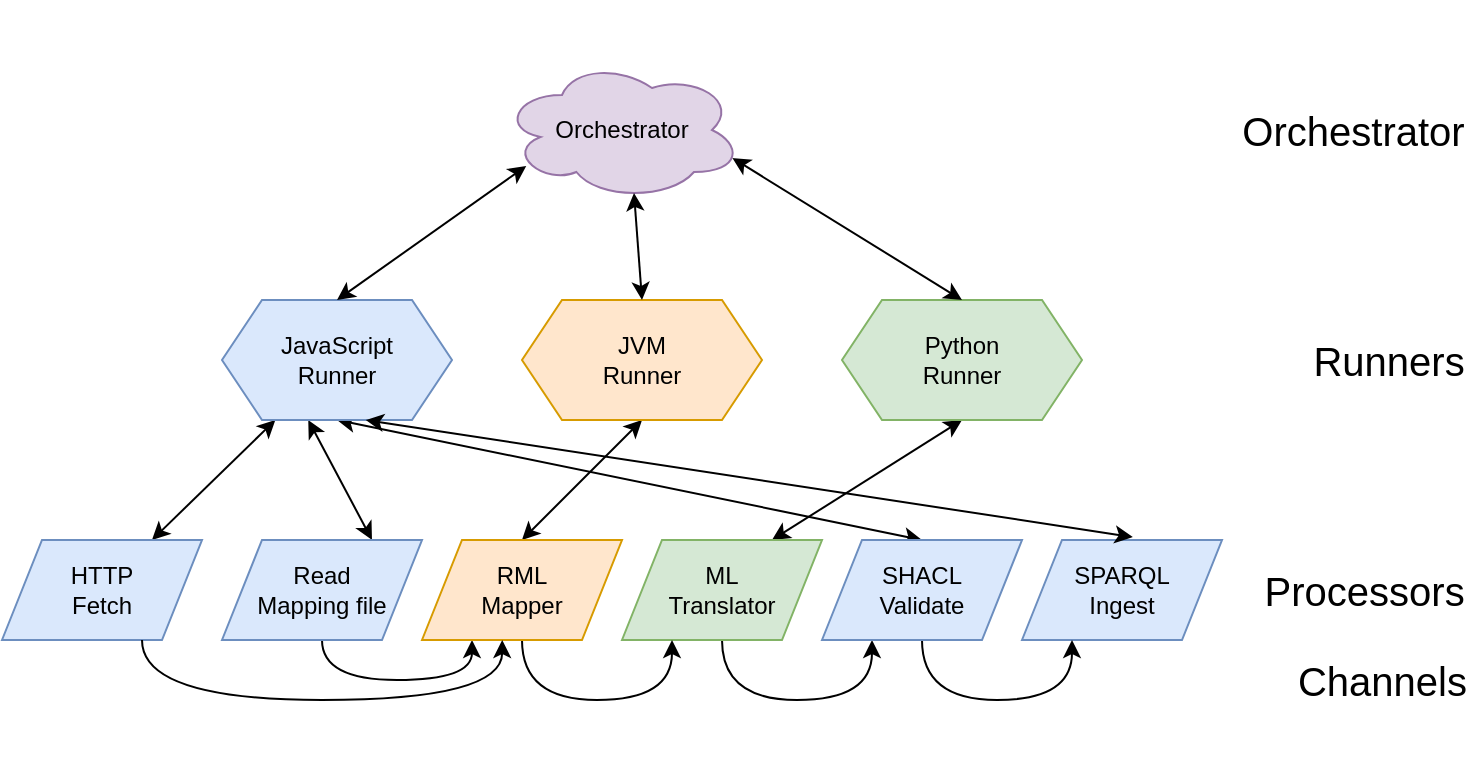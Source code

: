 <mxfile version="26.2.15" pages="2">
  <diagram name="Page-1" id="nbcLEyuHgF4mKDEu06tl">
    <mxGraphModel dx="2272" dy="872" grid="1" gridSize="10" guides="1" tooltips="1" connect="1" arrows="1" fold="1" page="1" pageScale="1" pageWidth="850" pageHeight="1100" math="0" shadow="0">
      <root>
        <mxCell id="0" />
        <mxCell id="1" parent="0" />
        <mxCell id="4HdtmGUAHMXCHLeFPbN6-7" value="&lt;span style=&quot;font-size: 20px;&quot;&gt;Channels&amp;nbsp;&lt;/span&gt;" style="rounded=0;whiteSpace=wrap;html=1;align=right;fillColor=none;strokeColor=none;" parent="1" vertex="1">
          <mxGeometry x="80" y="910" width="640" height="80" as="geometry" />
        </mxCell>
        <mxCell id="4HdtmGUAHMXCHLeFPbN6-6" value="&lt;font style=&quot;font-size: 20px;&quot;&gt;Processors&lt;/font&gt;&amp;nbsp;&amp;nbsp;" style="rounded=0;whiteSpace=wrap;html=1;align=right;fillColor=none;strokeColor=none;" parent="1" vertex="1">
          <mxGeometry x="80" y="865" width="640" height="80" as="geometry" />
        </mxCell>
        <mxCell id="4HdtmGUAHMXCHLeFPbN6-5" value="&lt;span style=&quot;font-size: 20px;&quot;&gt;Runners&lt;/span&gt;&amp;nbsp;&amp;nbsp;" style="rounded=0;whiteSpace=wrap;html=1;align=right;fillColor=none;strokeColor=none;" parent="1" vertex="1">
          <mxGeometry x="80" y="750" width="640" height="80" as="geometry" />
        </mxCell>
        <mxCell id="4HdtmGUAHMXCHLeFPbN6-2" value="&lt;font style=&quot;font-size: 20px;&quot;&gt;Orchestrator&lt;/font&gt;&amp;nbsp;&amp;nbsp;" style="rounded=0;whiteSpace=wrap;html=1;align=right;fillColor=none;strokeColor=none;" parent="1" vertex="1">
          <mxGeometry x="80" y="635" width="640" height="80" as="geometry" />
        </mxCell>
        <mxCell id="HYHkahuy0YCJHfaRvets-11" value="Orchestrator" style="ellipse;shape=cloud;whiteSpace=wrap;html=1;fillColor=#e1d5e7;strokeColor=#9673a6;" parent="1" vertex="1">
          <mxGeometry x="230" y="640" width="120" height="70" as="geometry" />
        </mxCell>
        <mxCell id="HYHkahuy0YCJHfaRvets-42" style="edgeStyle=none;rounded=0;orthogonalLoop=1;jettySize=auto;html=1;exitX=0.5;exitY=1;exitDx=0;exitDy=0;entryX=0.5;entryY=0;entryDx=0;entryDy=0;startArrow=classic;startFill=1;" parent="1" source="HYHkahuy0YCJHfaRvets-13" target="HYHkahuy0YCJHfaRvets-20" edge="1">
          <mxGeometry relative="1" as="geometry" />
        </mxCell>
        <mxCell id="HYHkahuy0YCJHfaRvets-13" value="&lt;div&gt;JVM&lt;/div&gt;&lt;div&gt;Runner&lt;/div&gt;" style="shape=hexagon;perimeter=hexagonPerimeter2;whiteSpace=wrap;html=1;fixedSize=1;fillColor=#ffe6cc;strokeColor=#d79b00;" parent="1" vertex="1">
          <mxGeometry x="240" y="760" width="120" height="60" as="geometry" />
        </mxCell>
        <mxCell id="HYHkahuy0YCJHfaRvets-39" style="edgeStyle=none;rounded=0;orthogonalLoop=1;jettySize=auto;html=1;exitX=0.375;exitY=1;exitDx=0;exitDy=0;entryX=0.75;entryY=0;entryDx=0;entryDy=0;startArrow=classic;startFill=1;" parent="1" source="HYHkahuy0YCJHfaRvets-15" target="HYHkahuy0YCJHfaRvets-17" edge="1">
          <mxGeometry relative="1" as="geometry" />
        </mxCell>
        <mxCell id="HYHkahuy0YCJHfaRvets-40" style="edgeStyle=none;rounded=0;orthogonalLoop=1;jettySize=auto;html=1;exitX=0.5;exitY=1;exitDx=0;exitDy=0;entryX=0.5;entryY=0;entryDx=0;entryDy=0;startArrow=classic;startFill=1;" parent="1" source="HYHkahuy0YCJHfaRvets-15" target="HYHkahuy0YCJHfaRvets-21" edge="1">
          <mxGeometry relative="1" as="geometry" />
        </mxCell>
        <mxCell id="1EtVzvU6-6ivy7RCOTgJ-3" style="rounded=0;orthogonalLoop=1;jettySize=auto;html=1;entryX=0.75;entryY=0;entryDx=0;entryDy=0;startArrow=classic;startFill=1;" edge="1" parent="1" source="HYHkahuy0YCJHfaRvets-15" target="1EtVzvU6-6ivy7RCOTgJ-1">
          <mxGeometry relative="1" as="geometry" />
        </mxCell>
        <mxCell id="HYHkahuy0YCJHfaRvets-15" value="JavaScript&lt;div&gt;Runner&lt;/div&gt;" style="shape=hexagon;perimeter=hexagonPerimeter2;whiteSpace=wrap;html=1;fixedSize=1;fillColor=#dae8fc;strokeColor=#6c8ebf;" parent="1" vertex="1">
          <mxGeometry x="90" y="760" width="115" height="60" as="geometry" />
        </mxCell>
        <mxCell id="HYHkahuy0YCJHfaRvets-43" style="edgeStyle=none;rounded=0;orthogonalLoop=1;jettySize=auto;html=1;exitX=0.5;exitY=1;exitDx=0;exitDy=0;entryX=0.75;entryY=0;entryDx=0;entryDy=0;startArrow=classic;startFill=1;" parent="1" source="HYHkahuy0YCJHfaRvets-16" target="HYHkahuy0YCJHfaRvets-19" edge="1">
          <mxGeometry relative="1" as="geometry" />
        </mxCell>
        <mxCell id="HYHkahuy0YCJHfaRvets-16" value="Python&lt;div&gt;Runner&lt;/div&gt;" style="shape=hexagon;perimeter=hexagonPerimeter2;whiteSpace=wrap;html=1;fixedSize=1;fillColor=#d5e8d4;strokeColor=#82b366;" parent="1" vertex="1">
          <mxGeometry x="400" y="760" width="120" height="60" as="geometry" />
        </mxCell>
        <mxCell id="HYHkahuy0YCJHfaRvets-45" style="edgeStyle=orthogonalEdgeStyle;curved=1;rounded=0;orthogonalLoop=1;jettySize=auto;html=1;exitX=0.5;exitY=1;exitDx=0;exitDy=0;entryX=0.25;entryY=1;entryDx=0;entryDy=0;" parent="1" source="HYHkahuy0YCJHfaRvets-17" target="HYHkahuy0YCJHfaRvets-20" edge="1">
          <mxGeometry relative="1" as="geometry">
            <Array as="points">
              <mxPoint x="140" y="950" />
              <mxPoint x="215" y="950" />
            </Array>
          </mxGeometry>
        </mxCell>
        <mxCell id="HYHkahuy0YCJHfaRvets-17" value="Read&lt;div&gt;Mapping file&lt;/div&gt;" style="shape=parallelogram;perimeter=parallelogramPerimeter;whiteSpace=wrap;html=1;fixedSize=1;fillColor=#dae8fc;strokeColor=#6c8ebf;" parent="1" vertex="1">
          <mxGeometry x="90" y="880" width="100" height="50" as="geometry" />
        </mxCell>
        <mxCell id="HYHkahuy0YCJHfaRvets-18" value="SPARQL&lt;div&gt;Ingest&lt;/div&gt;" style="shape=parallelogram;perimeter=parallelogramPerimeter;whiteSpace=wrap;html=1;fixedSize=1;fillColor=#dae8fc;strokeColor=#6c8ebf;" parent="1" vertex="1">
          <mxGeometry x="490" y="880" width="100" height="50" as="geometry" />
        </mxCell>
        <mxCell id="HYHkahuy0YCJHfaRvets-47" style="edgeStyle=orthogonalEdgeStyle;curved=1;rounded=0;orthogonalLoop=1;jettySize=auto;html=1;exitX=0.5;exitY=1;exitDx=0;exitDy=0;entryX=0.25;entryY=1;entryDx=0;entryDy=0;" parent="1" source="HYHkahuy0YCJHfaRvets-19" target="HYHkahuy0YCJHfaRvets-21" edge="1">
          <mxGeometry relative="1" as="geometry">
            <Array as="points">
              <mxPoint x="340" y="960" />
              <mxPoint x="415" y="960" />
            </Array>
          </mxGeometry>
        </mxCell>
        <mxCell id="HYHkahuy0YCJHfaRvets-19" value="&lt;div&gt;ML&lt;/div&gt;&lt;div&gt;Translator&lt;/div&gt;" style="shape=parallelogram;perimeter=parallelogramPerimeter;whiteSpace=wrap;html=1;fixedSize=1;fillColor=#d5e8d4;strokeColor=#82b366;" parent="1" vertex="1">
          <mxGeometry x="290" y="880" width="100" height="50" as="geometry" />
        </mxCell>
        <mxCell id="HYHkahuy0YCJHfaRvets-46" style="edgeStyle=orthogonalEdgeStyle;curved=1;rounded=0;orthogonalLoop=1;jettySize=auto;html=1;exitX=0.5;exitY=1;exitDx=0;exitDy=0;entryX=0.25;entryY=1;entryDx=0;entryDy=0;" parent="1" source="HYHkahuy0YCJHfaRvets-20" target="HYHkahuy0YCJHfaRvets-19" edge="1">
          <mxGeometry relative="1" as="geometry">
            <Array as="points">
              <mxPoint x="240" y="960" />
              <mxPoint x="315" y="960" />
            </Array>
          </mxGeometry>
        </mxCell>
        <mxCell id="HYHkahuy0YCJHfaRvets-20" value="RML&lt;div&gt;Mapper&lt;/div&gt;" style="shape=parallelogram;perimeter=parallelogramPerimeter;whiteSpace=wrap;html=1;fixedSize=1;fillColor=#ffe6cc;strokeColor=#d79b00;" parent="1" vertex="1">
          <mxGeometry x="190" y="880" width="100" height="50" as="geometry" />
        </mxCell>
        <mxCell id="HYHkahuy0YCJHfaRvets-48" style="edgeStyle=orthogonalEdgeStyle;curved=1;rounded=0;orthogonalLoop=1;jettySize=auto;html=1;exitX=0.5;exitY=1;exitDx=0;exitDy=0;entryX=0.25;entryY=1;entryDx=0;entryDy=0;" parent="1" source="HYHkahuy0YCJHfaRvets-21" target="HYHkahuy0YCJHfaRvets-18" edge="1">
          <mxGeometry relative="1" as="geometry">
            <Array as="points">
              <mxPoint x="440" y="960" />
              <mxPoint x="515" y="960" />
            </Array>
          </mxGeometry>
        </mxCell>
        <mxCell id="HYHkahuy0YCJHfaRvets-21" value="SHACL&lt;div&gt;Validate&lt;/div&gt;" style="shape=parallelogram;perimeter=parallelogramPerimeter;whiteSpace=wrap;html=1;fixedSize=1;fillColor=#dae8fc;strokeColor=#6c8ebf;" parent="1" vertex="1">
          <mxGeometry x="390" y="880" width="100" height="50" as="geometry" />
        </mxCell>
        <mxCell id="HYHkahuy0YCJHfaRvets-23" value="" style="endArrow=classic;startArrow=classic;html=1;rounded=0;exitX=0.5;exitY=0;exitDx=0;exitDy=0;entryX=0.101;entryY=0.757;entryDx=0;entryDy=0;entryPerimeter=0;" parent="1" source="HYHkahuy0YCJHfaRvets-15" target="HYHkahuy0YCJHfaRvets-11" edge="1">
          <mxGeometry width="50" height="50" relative="1" as="geometry">
            <mxPoint x="280" y="810" as="sourcePoint" />
            <mxPoint x="330" y="760" as="targetPoint" />
          </mxGeometry>
        </mxCell>
        <mxCell id="HYHkahuy0YCJHfaRvets-24" value="" style="endArrow=classic;startArrow=classic;html=1;rounded=0;entryX=0.55;entryY=0.95;entryDx=0;entryDy=0;entryPerimeter=0;exitX=0.5;exitY=0;exitDx=0;exitDy=0;" parent="1" source="HYHkahuy0YCJHfaRvets-13" target="HYHkahuy0YCJHfaRvets-11" edge="1">
          <mxGeometry width="50" height="50" relative="1" as="geometry">
            <mxPoint x="280" y="770" as="sourcePoint" />
            <mxPoint x="330" y="720" as="targetPoint" />
          </mxGeometry>
        </mxCell>
        <mxCell id="HYHkahuy0YCJHfaRvets-25" value="" style="endArrow=classic;startArrow=classic;html=1;rounded=0;entryX=0.96;entryY=0.7;entryDx=0;entryDy=0;entryPerimeter=0;exitX=0.5;exitY=0;exitDx=0;exitDy=0;" parent="1" source="HYHkahuy0YCJHfaRvets-16" target="HYHkahuy0YCJHfaRvets-11" edge="1">
          <mxGeometry width="50" height="50" relative="1" as="geometry">
            <mxPoint x="280" y="810" as="sourcePoint" />
            <mxPoint x="330" y="760" as="targetPoint" />
          </mxGeometry>
        </mxCell>
        <mxCell id="HYHkahuy0YCJHfaRvets-41" style="edgeStyle=none;rounded=0;orthogonalLoop=1;jettySize=auto;html=1;exitX=0.625;exitY=1;exitDx=0;exitDy=0;entryX=0.554;entryY=-0.029;entryDx=0;entryDy=0;entryPerimeter=0;startArrow=classic;startFill=1;" parent="1" source="HYHkahuy0YCJHfaRvets-15" target="HYHkahuy0YCJHfaRvets-18" edge="1">
          <mxGeometry relative="1" as="geometry" />
        </mxCell>
        <mxCell id="4HdtmGUAHMXCHLeFPbN6-8" value="&amp;nbsp;&amp;nbsp;" style="rounded=0;whiteSpace=wrap;html=1;align=right;fillColor=none;strokeColor=none;" parent="1" vertex="1">
          <mxGeometry x="80" y="610" width="640" height="80" as="geometry" />
        </mxCell>
        <mxCell id="1EtVzvU6-6ivy7RCOTgJ-1" value="HTTP&lt;div&gt;Fetch&lt;/div&gt;" style="shape=parallelogram;perimeter=parallelogramPerimeter;whiteSpace=wrap;html=1;fixedSize=1;fillColor=#dae8fc;strokeColor=#6c8ebf;" vertex="1" parent="1">
          <mxGeometry x="-20" y="880" width="100" height="50" as="geometry" />
        </mxCell>
        <mxCell id="1EtVzvU6-6ivy7RCOTgJ-2" style="edgeStyle=orthogonalEdgeStyle;rounded=0;orthogonalLoop=1;jettySize=auto;html=1;entryX=0.401;entryY=1;entryDx=0;entryDy=0;entryPerimeter=0;curved=1;" edge="1" parent="1" source="1EtVzvU6-6ivy7RCOTgJ-1" target="HYHkahuy0YCJHfaRvets-20">
          <mxGeometry relative="1" as="geometry">
            <Array as="points">
              <mxPoint x="50" y="960" />
              <mxPoint x="230" y="960" />
            </Array>
          </mxGeometry>
        </mxCell>
      </root>
    </mxGraphModel>
  </diagram>
  <diagram id="b_GmFNfFkcj9euLhW8W9" name="Page-2">
    <mxGraphModel dx="1422" dy="872" grid="1" gridSize="10" guides="1" tooltips="1" connect="1" arrows="1" fold="1" page="1" pageScale="1" pageWidth="850" pageHeight="1100" math="0" shadow="0">
      <root>
        <mxCell id="0" />
        <mxCell id="1" parent="0" />
      </root>
    </mxGraphModel>
  </diagram>
</mxfile>

